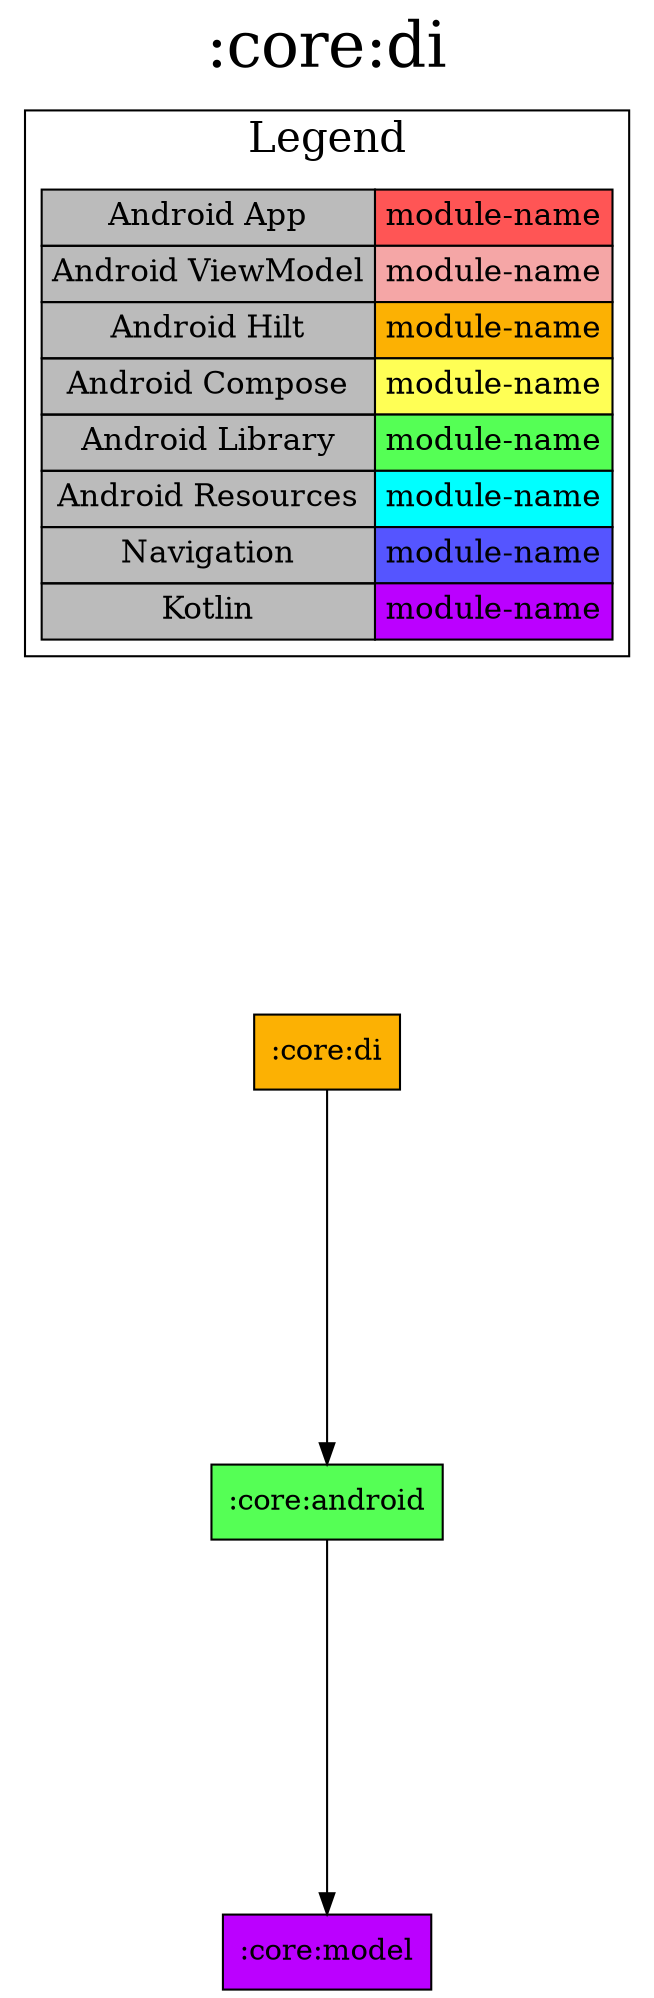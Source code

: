 digraph {
edge ["dir"="forward"]
graph ["dpi"="100","label"=":core:di","labelloc"="t","fontsize"="30","ranksep"="2.5","rankdir"="TB"]
node ["style"="filled"]
":core:di" ["shape"="box","fillcolor"="#FCB103"]
":core:android" ["fillcolor"="#55FF55","shape"="box"]
":core:model" ["fillcolor"="#BB00FF","shape"="box"]
{
edge ["dir"="none"]
graph ["rank"="same"]
":core:di"
}
":core:di" -> ":core:android"
":core:android" -> ":core:model"
subgraph "cluster_legend" {
edge ["dir"="none"]
graph ["label"="Legend","fontsize"="20"]
"Legend" ["style"="filled","fillcolor"="#bbbbbb","shape"="none","margin"="0","fontsize"="15","label"=<
<TABLE BORDER="0" CELLBORDER="1" CELLSPACING="0" CELLPADDING="4">
<TR><TD>Android App</TD><TD BGCOLOR="#FF5555">module-name</TD></TR>
<TR><TD>Android ViewModel</TD><TD BGCOLOR="#F5A6A6">module-name</TD></TR>
<TR><TD>Android Hilt</TD><TD BGCOLOR="#FCB103">module-name</TD></TR>
<TR><TD>Android Compose</TD><TD BGCOLOR="#FFFF55">module-name</TD></TR>
<TR><TD>Android Library</TD><TD BGCOLOR="#55FF55">module-name</TD></TR>
<TR><TD>Android Resources</TD><TD BGCOLOR="#00FFFF">module-name</TD></TR>
<TR><TD>Navigation</TD><TD BGCOLOR="#5555FF">module-name</TD></TR>
<TR><TD>Kotlin</TD><TD BGCOLOR="#BB00FF">module-name</TD></TR>
</TABLE>
>]
} -> ":core:di" ["style"="invis"]
}
